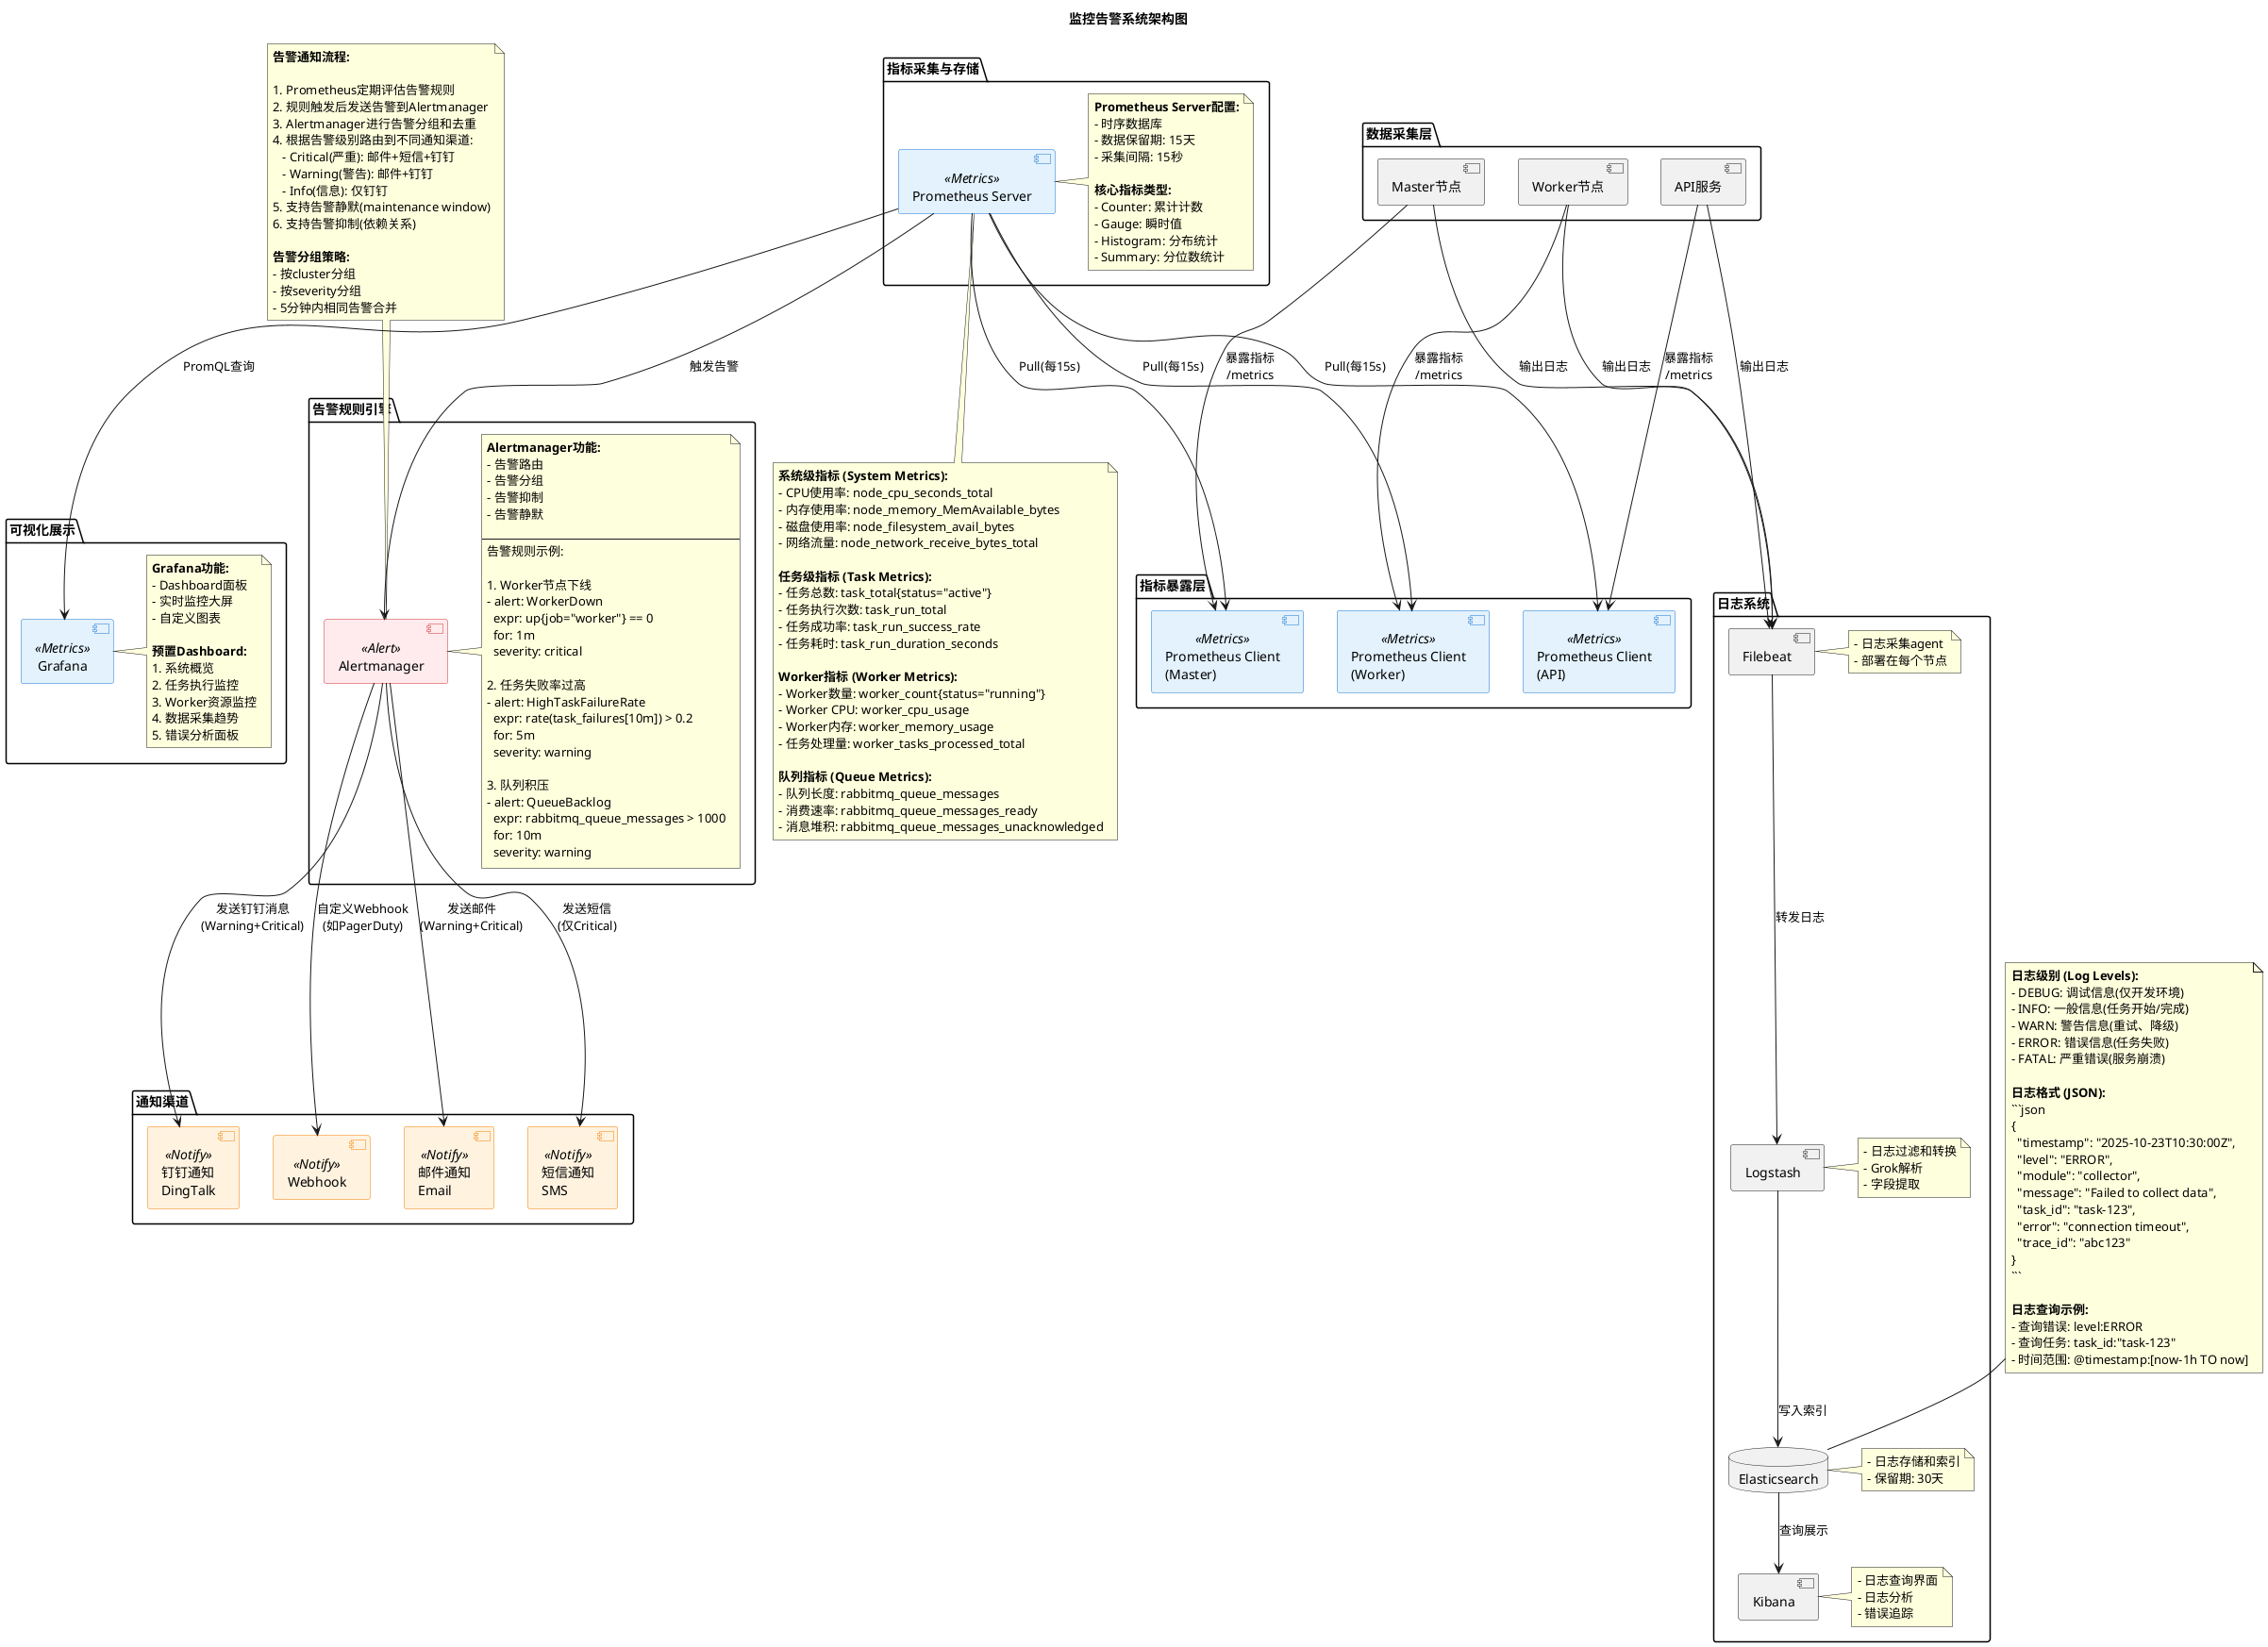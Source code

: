 @startuml
title 监控告警系统架构图

skinparam component {
    BackgroundColor<<Metrics>> #E3F2FD
    BackgroundColor<<Alert>> #FFEBEE
    BackgroundColor<<Notify>> #FFF3E0
    BorderColor<<Metrics>> #1976D2
    BorderColor<<Alert>> #D32F2F
    BorderColor<<Notify>> #F57C00
}

package "数据采集层" {
    [Master节点] as Master
    [Worker节点] as Worker
    [API服务] as API
}

package "指标暴露层" {
    [Prometheus Client\n(Master)] as PMaster <<Metrics>>
    [Prometheus Client\n(Worker)] as PWorker <<Metrics>>
    [Prometheus Client\n(API)] as PAPI <<Metrics>>
}

package "指标采集与存储" {
    [Prometheus Server] as Prom <<Metrics>>

    note right of Prom
      **Prometheus Server配置:**
      - 时序数据库
      - 数据保留期: 15天
      - 采集间隔: 15秒

      **核心指标类型:**
      - Counter: 累计计数
      - Gauge: 瞬时值
      - Histogram: 分布统计
      - Summary: 分位数统计
    end note
}

package "可视化展示" {
    [Grafana] as Graf <<Metrics>>

    note right of Graf
      **Grafana功能:**
      - Dashboard面板
      - 实时监控大屏
      - 自定义图表

      **预置Dashboard:**
      1. 系统概览
      2. 任务执行监控
      3. Worker资源监控
      4. 数据采集趋势
      5. 错误分析面板
    end note
}

package "告警规则引擎" {
    [Alertmanager] as AM <<Alert>>

    note right of AM
      **Alertmanager功能:**
      - 告警路由
      - 告警分组
      - 告警抑制
      - 告警静默

      --
      告警规则示例:

      # Worker节点下线
      - alert: WorkerDown
        expr: up{job="worker"} == 0
        for: 1m
        severity: critical

      # 任务失败率过高
      - alert: HighTaskFailureRate
        expr: rate(task_failures[10m]) > 0.2
        for: 5m
        severity: warning

      # 队列积压
      - alert: QueueBacklog
        expr: rabbitmq_queue_messages > 1000
        for: 10m
        severity: warning
    end note
}

package "通知渠道" {
    [邮件通知\nEmail] as Email <<Notify>>
    [短信通知\nSMS] as SMS <<Notify>>
    [钉钉通知\nDingTalk] as DingTalk <<Notify>>
    [Webhook] as Webhook <<Notify>>
}

package "日志系统" {
    [Filebeat] as FB
    [Logstash] as LS
    database "Elasticsearch" as ES
    [Kibana] as Kibana

    note right of FB
      - 日志采集agent
      - 部署在每个节点
    end note

    note right of LS
      - 日志过滤和转换
      - Grok解析
      - 字段提取
    end note

    note right of ES
      - 日志存储和索引
      - 保留期: 30天
    end note

    note right of Kibana
      - 日志查询界面
      - 日志分析
      - 错误追踪
    end note
}

' 指标采集流程
Master --> PMaster: 暴露指标\n/metrics
Worker --> PWorker: 暴露指标\n/metrics
API --> PAPI: 暴露指标\n/metrics

Prom --> PMaster: Pull(每15s)
Prom --> PWorker: Pull(每15s)
Prom --> PAPI: Pull(每15s)

' 可视化
Prom --> Graf: PromQL查询

' 告警流程
Prom --> AM: 触发告警

AM --> Email: 发送邮件\n(Warning+Critical)
AM --> SMS: 发送短信\n(仅Critical)
AM --> DingTalk: 发送钉钉消息\n(Warning+Critical)
AM --> Webhook: 自定义Webhook\n(如PagerDuty)

' 日志流程
Master --> FB: 输出日志
Worker --> FB: 输出日志
API --> FB: 输出日志

FB --> LS: 转发日志
LS --> ES: 写入索引
ES --> Kibana: 查询展示

' 关键指标说明
note as N1
  **系统级指标 (System Metrics):**
  - CPU使用率: node_cpu_seconds_total
  - 内存使用率: node_memory_MemAvailable_bytes
  - 磁盘使用率: node_filesystem_avail_bytes
  - 网络流量: node_network_receive_bytes_total

  **任务级指标 (Task Metrics):**
  - 任务总数: task_total{status="active"}
  - 任务执行次数: task_run_total
  - 任务成功率: task_run_success_rate
  - 任务耗时: task_run_duration_seconds

  **Worker指标 (Worker Metrics):**
  - Worker数量: worker_count{status="running"}
  - Worker CPU: worker_cpu_usage
  - Worker内存: worker_memory_usage
  - 任务处理量: worker_tasks_processed_total

  **队列指标 (Queue Metrics):**
  - 队列长度: rabbitmq_queue_messages
  - 消费速率: rabbitmq_queue_messages_ready
  - 消息堆积: rabbitmq_queue_messages_unacknowledged
end note

N1 -up- Prom

' 告警通知流程说明
note as N2
  **告警通知流程:**

  1. Prometheus定期评估告警规则
  2. 规则触发后发送告警到Alertmanager
  3. Alertmanager进行告警分组和去重
  4. 根据告警级别路由到不同通知渠道:
     - Critical(严重): 邮件+短信+钉钉
     - Warning(警告): 邮件+钉钉
     - Info(信息): 仅钉钉
  5. 支持告警静默(maintenance window)
  6. 支持告警抑制(依赖关系)

  **告警分组策略:**
  - 按cluster分组
  - 按severity分组
  - 5分钟内相同告警合并
end note

N2 -down- AM

' 日志级别说明
note as N3
  **日志级别 (Log Levels):**
  - DEBUG: 调试信息(仅开发环境)
  - INFO: 一般信息(任务开始/完成)
  - WARN: 警告信息(重试、降级)
  - ERROR: 错误信息(任务失败)
  - FATAL: 严重错误(服务崩溃)

  **日志格式 (JSON):**
  ```json
  {
    "timestamp": "2025-10-23T10:30:00Z",
    "level": "ERROR",
    "module": "collector",
    "message": "Failed to collect data",
    "task_id": "task-123",
    "error": "connection timeout",
    "trace_id": "abc123"
  }
  ```

  **日志查询示例:**
  - 查询错误: level:ERROR
  - 查询任务: task_id:"task-123"
  - 时间范围: @timestamp:[now-1h TO now]
end note

N3 -down- ES

@enduml
